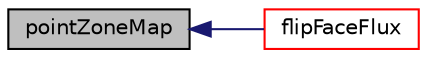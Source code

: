 digraph "pointZoneMap"
{
  bgcolor="transparent";
  edge [fontname="Helvetica",fontsize="10",labelfontname="Helvetica",labelfontsize="10"];
  node [fontname="Helvetica",fontsize="10",shape=record];
  rankdir="LR";
  Node1 [label="pointZoneMap",height=0.2,width=0.4,color="black", fillcolor="grey75", style="filled", fontcolor="black"];
  Node1 -> Node2 [dir="back",color="midnightblue",fontsize="10",style="solid",fontname="Helvetica"];
  Node2 [label="flipFaceFlux",height=0.2,width=0.4,color="red",URL="$a01460.html#aadef79022fb4f930763668cbf17c9564",tooltip="Map of flipped face flux faces. "];
}
